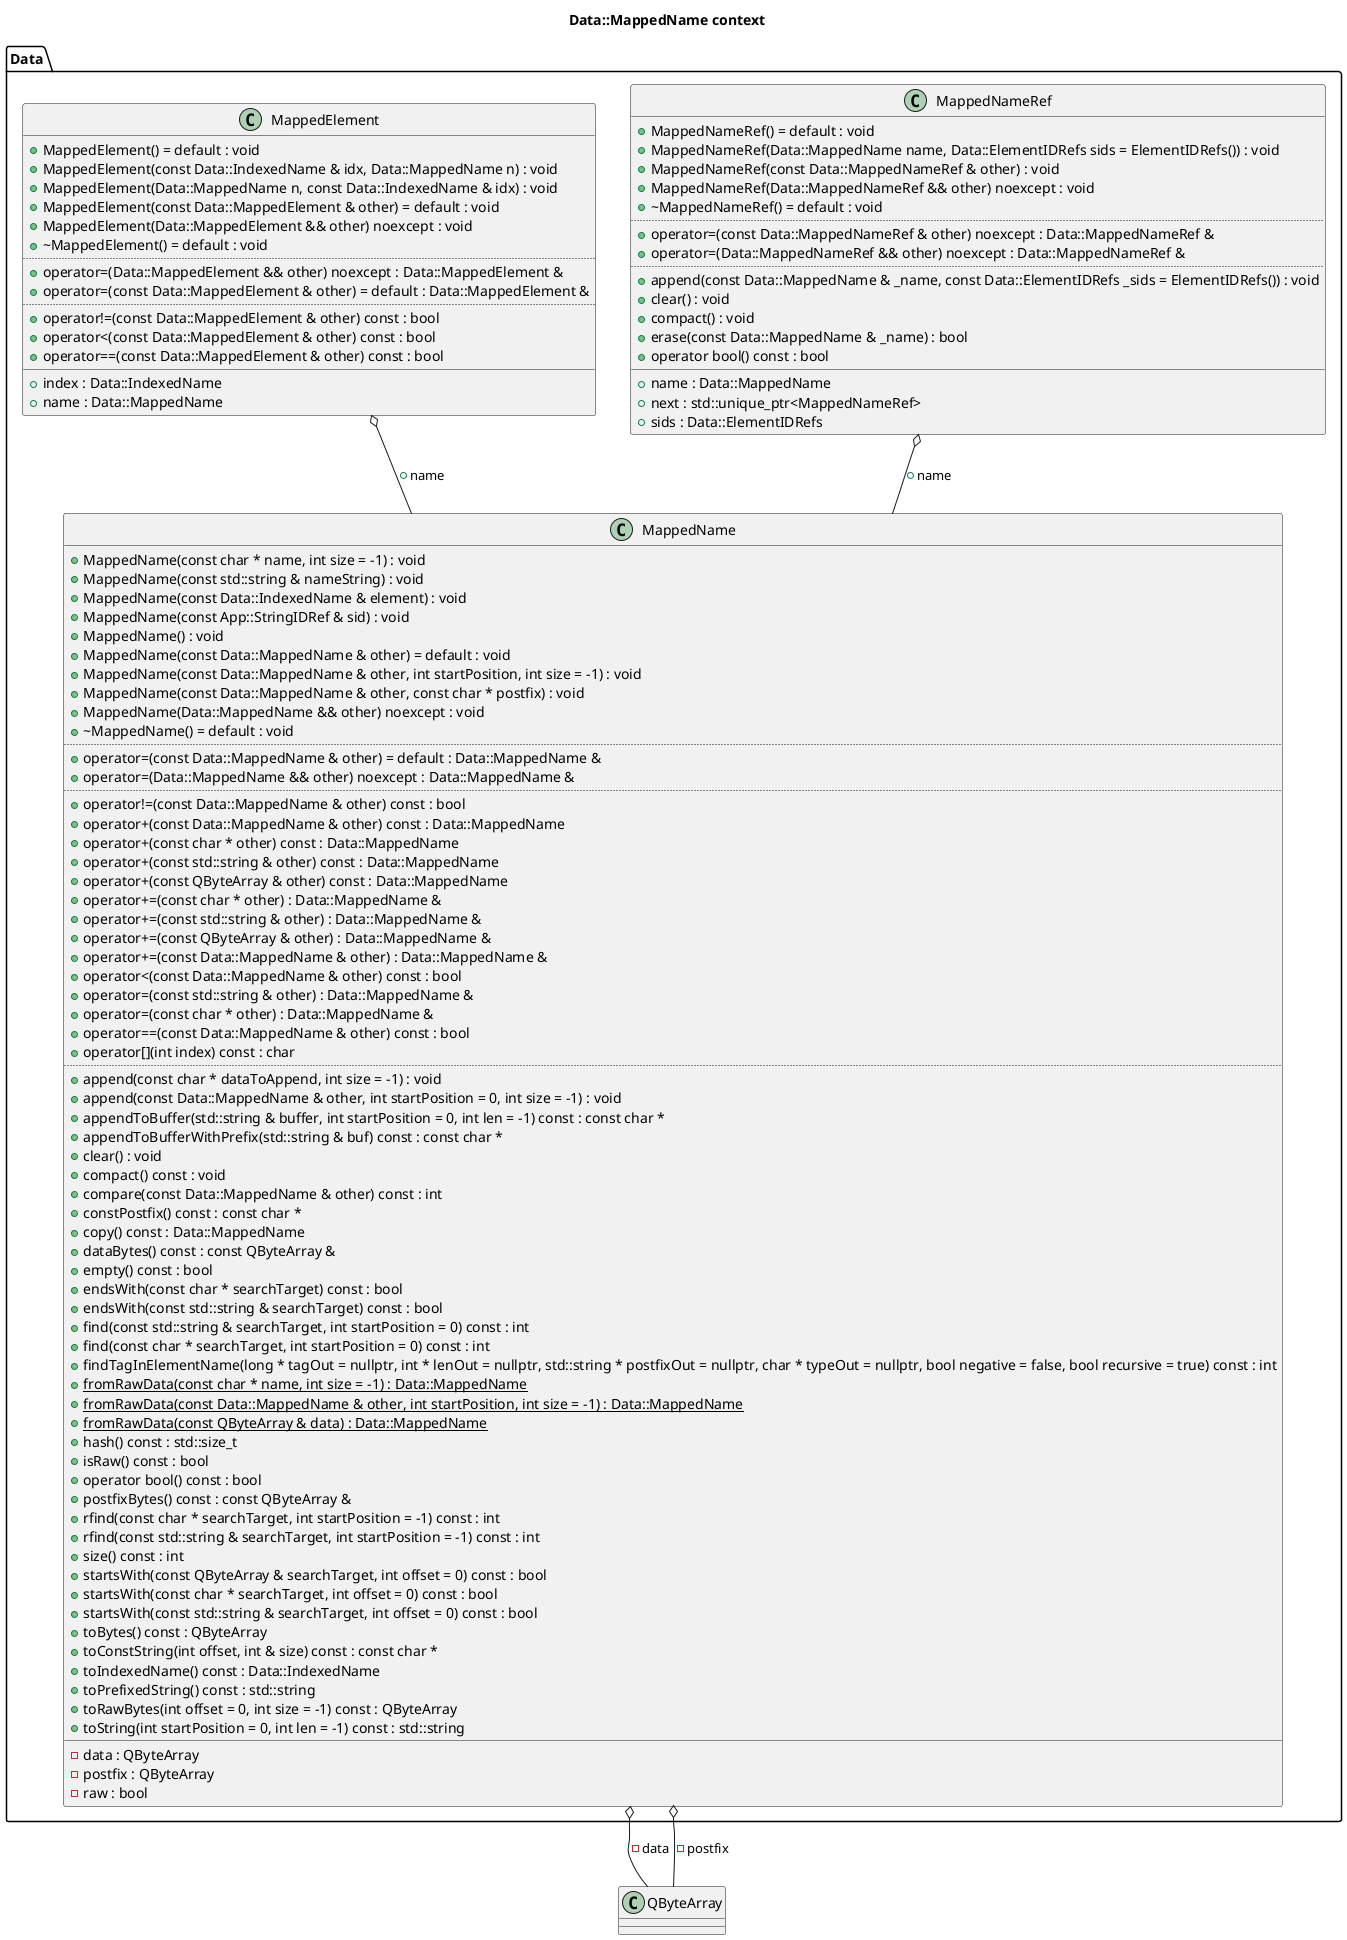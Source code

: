 @startuml
title Data::MappedName context
package [Data] as C_0000993002797833335293 {
class "MappedName" as C_0000905428477291737110
class C_0000905428477291737110 [[https://github.com/FreeCAD/FreeCAD/blob/f6708547a9bb3f71a4aaade12109f511a72c207c/src/App/MappedName.h#L53{MappedName}]] {
+MappedName(const char * name, int size = -1) : void [[[https://github.com/FreeCAD/FreeCAD/blob/f6708547a9bb3f71a4aaade12109f511a72c207c/src/App/MappedName.h#L62{MappedName}]]]
+MappedName(const std::string & nameString) : void [[[https://github.com/FreeCAD/FreeCAD/blob/f6708547a9bb3f71a4aaade12109f511a72c207c/src/App/MappedName.h#L79{MappedName}]]]
+MappedName(const Data::IndexedName & element) : void [[[https://github.com/FreeCAD/FreeCAD/blob/f6708547a9bb3f71a4aaade12109f511a72c207c/src/App/MappedName.h#L94{MappedName}]]]
+MappedName(const App::StringIDRef & sid) : void [[[https://github.com/FreeCAD/FreeCAD/blob/f6708547a9bb3f71a4aaade12109f511a72c207c/src/App/MappedName.h#L105{MappedName}]]]
+MappedName() : void [[[https://github.com/FreeCAD/FreeCAD/blob/f6708547a9bb3f71a4aaade12109f511a72c207c/src/App/MappedName.h#L111{MappedName}]]]
+MappedName(const Data::MappedName & other) = default : void [[[https://github.com/FreeCAD/FreeCAD/blob/f6708547a9bb3f71a4aaade12109f511a72c207c/src/App/MappedName.h#L115{MappedName}]]]
+MappedName(const Data::MappedName & other, int startPosition, int size = -1) : void [[[https://github.com/FreeCAD/FreeCAD/blob/f6708547a9bb3f71a4aaade12109f511a72c207c/src/App/MappedName.h#L123{MappedName}]]]
+MappedName(const Data::MappedName & other, const char * postfix) : void [[[https://github.com/FreeCAD/FreeCAD/blob/f6708547a9bb3f71a4aaade12109f511a72c207c/src/App/MappedName.h#L133{MappedName}]]]
+MappedName(Data::MappedName && other) noexcept : void [[[https://github.com/FreeCAD/FreeCAD/blob/f6708547a9bb3f71a4aaade12109f511a72c207c/src/App/MappedName.h#L140{MappedName}]]]
+~MappedName() = default : void [[[https://github.com/FreeCAD/FreeCAD/blob/f6708547a9bb3f71a4aaade12109f511a72c207c/src/App/MappedName.h#L146{~MappedName}]]]
..
+operator=(const Data::MappedName & other) = default : Data::MappedName & [[[https://github.com/FreeCAD/FreeCAD/blob/f6708547a9bb3f71a4aaade12109f511a72c207c/src/App/MappedName.h#L222{operator=}]]]
+operator=(Data::MappedName && other) noexcept : Data::MappedName & [[[https://github.com/FreeCAD/FreeCAD/blob/f6708547a9bb3f71a4aaade12109f511a72c207c/src/App/MappedName.h#L240{operator=}]]]
..
+operator!=(const Data::MappedName & other) const : bool [[[https://github.com/FreeCAD/FreeCAD/blob/f6708547a9bb3f71a4aaade12109f511a72c207c/src/App/MappedName.h#L289{operator!=}]]]
+operator+(const Data::MappedName & other) const : Data::MappedName [[[https://github.com/FreeCAD/FreeCAD/blob/f6708547a9bb3f71a4aaade12109f511a72c207c/src/App/MappedName.h#L296{operator+}]]]
+operator+(const char * other) const : Data::MappedName [[[https://github.com/FreeCAD/FreeCAD/blob/f6708547a9bb3f71a4aaade12109f511a72c207c/src/App/MappedName.h#L305{operator+}]]]
+operator+(const std::string & other) const : Data::MappedName [[[https://github.com/FreeCAD/FreeCAD/blob/f6708547a9bb3f71a4aaade12109f511a72c207c/src/App/MappedName.h#L314{operator+}]]]
+operator+(const QByteArray & other) const : Data::MappedName [[[https://github.com/FreeCAD/FreeCAD/blob/f6708547a9bb3f71a4aaade12109f511a72c207c/src/App/MappedName.h#L323{operator+}]]]
+operator+=(const char * other) : Data::MappedName & [[[https://github.com/FreeCAD/FreeCAD/blob/f6708547a9bb3f71a4aaade12109f511a72c207c/src/App/MappedName.h#L332{operator+=}]]]
+operator+=(const std::string & other) : Data::MappedName & [[[https://github.com/FreeCAD/FreeCAD/blob/f6708547a9bb3f71a4aaade12109f511a72c207c/src/App/MappedName.h#L341{operator+=}]]]
+operator+=(const QByteArray & other) : Data::MappedName & [[[https://github.com/FreeCAD/FreeCAD/blob/f6708547a9bb3f71a4aaade12109f511a72c207c/src/App/MappedName.h#L353{operator+=}]]]
+operator+=(const Data::MappedName & other) : Data::MappedName & [[[https://github.com/FreeCAD/FreeCAD/blob/f6708547a9bb3f71a4aaade12109f511a72c207c/src/App/MappedName.h#L362{operator+=}]]]
+operator<(const Data::MappedName & other) const : bool [[[https://github.com/FreeCAD/FreeCAD/blob/f6708547a9bb3f71a4aaade12109f511a72c207c/src/App/MappedName.h#L669{operator<}]]]
+operator=(const std::string & other) : Data::MappedName & [[[https://github.com/FreeCAD/FreeCAD/blob/f6708547a9bb3f71a4aaade12109f511a72c207c/src/App/MappedName.h#L225{operator=}]]]
+operator=(const char * other) : Data::MappedName & [[[https://github.com/FreeCAD/FreeCAD/blob/f6708547a9bb3f71a4aaade12109f511a72c207c/src/App/MappedName.h#L232{operator=}]]]
+operator==(const Data::MappedName & other) const : bool [[[https://github.com/FreeCAD/FreeCAD/blob/f6708547a9bb3f71a4aaade12109f511a72c207c/src/App/MappedName.h#L259{operator==}]]]
+operator[](int index) const : char [[[https://github.com/FreeCAD/FreeCAD/blob/f6708547a9bb3f71a4aaade12109f511a72c207c/src/App/MappedName.h#L676{operator[]}]]]
..
+append(const char * dataToAppend, int size = -1) : void [[[https://github.com/FreeCAD/FreeCAD/blob/f6708547a9bb3f71a4aaade12109f511a72c207c/src/App/MappedName.h#L373{append}]]]
+append(const Data::MappedName & other, int startPosition = 0, int size = -1) : void [[[https://github.com/FreeCAD/FreeCAD/blob/f6708547a9bb3f71a4aaade12109f511a72c207c/src/App/MappedName.h#L402{append}]]]
+appendToBuffer(std::string & buffer, int startPosition = 0, int len = -1) const : const char * [[[https://github.com/FreeCAD/FreeCAD/blob/f6708547a9bb3f71a4aaade12109f511a72c207c/src/App/MappedName.h#L488{appendToBuffer}]]]
+appendToBufferWithPrefix(std::string & buf) const : const char * [[[https://github.com/FreeCAD/FreeCAD/blob/f6708547a9bb3f71a4aaade12109f511a72c207c/src/App/MappedName.h#L632{appendToBufferWithPrefix}]]]
+clear() : void [[[https://github.com/FreeCAD/FreeCAD/blob/f6708547a9bb3f71a4aaade12109f511a72c207c/src/App/MappedName.h#L737{clear}]]]
+compact() const : void [[[https://github.com/FreeCAD/FreeCAD/blob/f6708547a9bb3f71a4aaade12109f511a72c207c/src/App/MappedName.h#L727{compact}]]]
+compare(const Data::MappedName & other) const : int [[[https://github.com/FreeCAD/FreeCAD/blob/f6708547a9bb3f71a4aaade12109f511a72c207c/src/App/MappedName.h#L645{compare}]]]
+constPostfix() const : const char * [[[https://github.com/FreeCAD/FreeCAD/blob/f6708547a9bb3f71a4aaade12109f511a72c207c/src/App/MappedName.h#L581{constPostfix}]]]
+copy() const : Data::MappedName [[[https://github.com/FreeCAD/FreeCAD/blob/f6708547a9bb3f71a4aaade12109f511a72c207c/src/App/MappedName.h#L715{copy}]]]
+dataBytes() const : const QByteArray & [[[https://github.com/FreeCAD/FreeCAD/blob/f6708547a9bb3f71a4aaade12109f511a72c207c/src/App/MappedName.h#L569{dataBytes}]]]
+empty() const : bool [[[https://github.com/FreeCAD/FreeCAD/blob/f6708547a9bb3f71a4aaade12109f511a72c207c/src/App/MappedName.h#L699{empty}]]]
+endsWith(const char * searchTarget) const : bool [[[https://github.com/FreeCAD/FreeCAD/blob/f6708547a9bb3f71a4aaade12109f511a72c207c/src/App/MappedName.h#L828{endsWith}]]]
+endsWith(const std::string & searchTarget) const : bool [[[https://github.com/FreeCAD/FreeCAD/blob/f6708547a9bb3f71a4aaade12109f511a72c207c/src/App/MappedName.h#L842{endsWith}]]]
+find(const std::string & searchTarget, int startPosition = 0) const : int [[[https://github.com/FreeCAD/FreeCAD/blob/f6708547a9bb3f71a4aaade12109f511a72c207c/src/App/MappedName.h#L781{find}]]]
+find(const char * searchTarget, int startPosition = 0) const : int [[[https://github.com/FreeCAD/FreeCAD/blob/f6708547a9bb3f71a4aaade12109f511a72c207c/src/App/MappedName.h#L750{find}]]]
+findTagInElementName(long * tagOut = nullptr, int * lenOut = nullptr, std::string * postfixOut = nullptr, char * typeOut = nullptr, bool negative = false, bool recursive = true) const : int [[[https://github.com/FreeCAD/FreeCAD/blob/f6708547a9bb3f71a4aaade12109f511a72c207c/src/App/MappedName.h#L912{findTagInElementName}]]]
{static} +fromRawData(const char * name, int size = -1) : Data::MappedName [[[https://github.com/FreeCAD/FreeCAD/blob/f6708547a9bb3f71a4aaade12109f511a72c207c/src/App/MappedName.h#L154{fromRawData}]]]
{static} +fromRawData(const Data::MappedName & other, int startPosition, int size = -1) : Data::MappedName [[[https://github.com/FreeCAD/FreeCAD/blob/f6708547a9bb3f71a4aaade12109f511a72c207c/src/App/MappedName.h#L184{fromRawData}]]]
{static} +fromRawData(const QByteArray & data) : Data::MappedName [[[https://github.com/FreeCAD/FreeCAD/blob/f6708547a9bb3f71a4aaade12109f511a72c207c/src/App/MappedName.h#L169{fromRawData}]]]
+hash() const : std::size_t [[[https://github.com/FreeCAD/FreeCAD/blob/f6708547a9bb3f71a4aaade12109f511a72c207c/src/App/MappedName.h#L917{hash}]]]
+isRaw() const : bool [[[https://github.com/FreeCAD/FreeCAD/blob/f6708547a9bb3f71a4aaade12109f511a72c207c/src/App/MappedName.h#L707{isRaw}]]]
+operator bool() const : bool [[[https://github.com/FreeCAD/FreeCAD/blob/f6708547a9bb3f71a4aaade12109f511a72c207c/src/App/MappedName.h#L731{operator bool}]]]
+postfixBytes() const : const QByteArray & [[[https://github.com/FreeCAD/FreeCAD/blob/f6708547a9bb3f71a4aaade12109f511a72c207c/src/App/MappedName.h#L575{postfixBytes}]]]
+rfind(const char * searchTarget, int startPosition = -1) const : int [[[https://github.com/FreeCAD/FreeCAD/blob/f6708547a9bb3f71a4aaade12109f511a72c207c/src/App/MappedName.h#L794{rfind}]]]
+rfind(const std::string & searchTarget, int startPosition = -1) const : int [[[https://github.com/FreeCAD/FreeCAD/blob/f6708547a9bb3f71a4aaade12109f511a72c207c/src/App/MappedName.h#L820{rfind}]]]
+size() const : int [[[https://github.com/FreeCAD/FreeCAD/blob/f6708547a9bb3f71a4aaade12109f511a72c207c/src/App/MappedName.h#L692{size}]]]
+startsWith(const QByteArray & searchTarget, int offset = 0) const : bool [[[https://github.com/FreeCAD/FreeCAD/blob/f6708547a9bb3f71a4aaade12109f511a72c207c/src/App/MappedName.h#L854{startsWith}]]]
+startsWith(const char * searchTarget, int offset = 0) const : bool [[[https://github.com/FreeCAD/FreeCAD/blob/f6708547a9bb3f71a4aaade12109f511a72c207c/src/App/MappedName.h#L876{startsWith}]]]
+startsWith(const std::string & searchTarget, int offset = 0) const : bool [[[https://github.com/FreeCAD/FreeCAD/blob/f6708547a9bb3f71a4aaade12109f511a72c207c/src/App/MappedName.h#L892{startsWith}]]]
+toBytes() const : QByteArray [[[https://github.com/FreeCAD/FreeCAD/blob/f6708547a9bb3f71a4aaade12109f511a72c207c/src/App/MappedName.h#L592{toBytes}]]]
+toConstString(int offset, int & size) const : const char * [[[https://github.com/FreeCAD/FreeCAD/blob/f6708547a9bb3f71a4aaade12109f511a72c207c/src/App/MappedName.h#L516{toConstString}]]]
+toIndexedName() const : Data::IndexedName [[[https://github.com/FreeCAD/FreeCAD/blob/f6708547a9bb3f71a4aaade12109f511a72c207c/src/App/MappedName.h#L610{toIndexedName}]]]
+toPrefixedString() const : std::string [[[https://github.com/FreeCAD/FreeCAD/blob/f6708547a9bb3f71a4aaade12109f511a72c207c/src/App/MappedName.h#L620{toPrefixedString}]]]
+toRawBytes(int offset = 0, int size = -1) const : QByteArray [[[https://github.com/FreeCAD/FreeCAD/blob/f6708547a9bb3f71a4aaade12109f511a72c207c/src/App/MappedName.h#L544{toRawBytes}]]]
+toString(int startPosition = 0, int len = -1) const : std::string [[[https://github.com/FreeCAD/FreeCAD/blob/f6708547a9bb3f71a4aaade12109f511a72c207c/src/App/MappedName.h#L471{toString}]]]
__
-data : QByteArray [[[https://github.com/FreeCAD/FreeCAD/blob/f6708547a9bb3f71a4aaade12109f511a72c207c/src/App/MappedName.h#L923{data}]]]
-postfix : QByteArray [[[https://github.com/FreeCAD/FreeCAD/blob/f6708547a9bb3f71a4aaade12109f511a72c207c/src/App/MappedName.h#L924{postfix}]]]
-raw : bool [[[https://github.com/FreeCAD/FreeCAD/blob/f6708547a9bb3f71a4aaade12109f511a72c207c/src/App/MappedName.h#L925{raw}]]]
}
class "MappedNameRef" as C_0001558274074616384461
class C_0001558274074616384461 [[https://github.com/FreeCAD/FreeCAD/blob/f6708547a9bb3f71a4aaade12109f511a72c207c/src/App/MappedName.h#L931{MappedNameRef}]] {
+MappedNameRef() = default : void [[[https://github.com/FreeCAD/FreeCAD/blob/f6708547a9bb3f71a4aaade12109f511a72c207c/src/App/MappedName.h#L937{MappedNameRef}]]]
+MappedNameRef(Data::MappedName name, Data::ElementIDRefs sids = ElementIDRefs()) : void [[[https://github.com/FreeCAD/FreeCAD/blob/f6708547a9bb3f71a4aaade12109f511a72c207c/src/App/MappedName.h#L941{MappedNameRef}]]]
+MappedNameRef(const Data::MappedNameRef & other) : void [[[https://github.com/FreeCAD/FreeCAD/blob/f6708547a9bb3f71a4aaade12109f511a72c207c/src/App/MappedName.h#L948{MappedNameRef}]]]
+MappedNameRef(Data::MappedNameRef && other) noexcept : void [[[https://github.com/FreeCAD/FreeCAD/blob/f6708547a9bb3f71a4aaade12109f511a72c207c/src/App/MappedName.h#L953{MappedNameRef}]]]
+~MappedNameRef() = default : void [[[https://github.com/FreeCAD/FreeCAD/blob/f6708547a9bb3f71a4aaade12109f511a72c207c/src/App/MappedName.h#L939{~MappedNameRef}]]]
..
+operator=(const Data::MappedNameRef & other) noexcept : Data::MappedNameRef & [[[https://github.com/FreeCAD/FreeCAD/blob/f6708547a9bb3f71a4aaade12109f511a72c207c/src/App/MappedName.h#L959{operator=}]]]
+operator=(Data::MappedNameRef && other) noexcept : Data::MappedNameRef & [[[https://github.com/FreeCAD/FreeCAD/blob/f6708547a9bb3f71a4aaade12109f511a72c207c/src/App/MappedName.h#L966{operator=}]]]
..
+append(const Data::MappedName & _name, const Data::ElementIDRefs _sids = ElementIDRefs()) : void [[[https://github.com/FreeCAD/FreeCAD/blob/f6708547a9bb3f71a4aaade12109f511a72c207c/src/App/MappedName.h#L979{append}]]]
+clear() : void [[[https://github.com/FreeCAD/FreeCAD/blob/f6708547a9bb3f71a4aaade12109f511a72c207c/src/App/MappedName.h#L1034{clear}]]]
+compact() : void [[[https://github.com/FreeCAD/FreeCAD/blob/f6708547a9bb3f71a4aaade12109f511a72c207c/src/App/MappedName.h#L1000{compact}]]]
+erase(const Data::MappedName & _name) : bool [[[https://github.com/FreeCAD/FreeCAD/blob/f6708547a9bb3f71a4aaade12109f511a72c207c/src/App/MappedName.h#L1008{erase}]]]
+operator bool() const : bool [[[https://github.com/FreeCAD/FreeCAD/blob/f6708547a9bb3f71a4aaade12109f511a72c207c/src/App/MappedName.h#L974{operator bool}]]]
__
+name : Data::MappedName [[[https://github.com/FreeCAD/FreeCAD/blob/f6708547a9bb3f71a4aaade12109f511a72c207c/src/App/MappedName.h#L933{name}]]]
+next : std::unique_ptr<MappedNameRef> [[[https://github.com/FreeCAD/FreeCAD/blob/f6708547a9bb3f71a4aaade12109f511a72c207c/src/App/MappedName.h#L935{next}]]]
+sids : Data::ElementIDRefs [[[https://github.com/FreeCAD/FreeCAD/blob/f6708547a9bb3f71a4aaade12109f511a72c207c/src/App/MappedName.h#L934{sids}]]]
}
class "MappedElement" as C_0000738412529544393656
class C_0000738412529544393656 [[https://github.com/FreeCAD/FreeCAD/blob/f6708547a9bb3f71a4aaade12109f511a72c207c/src/App/MappedElement.h#L40{MappedElement}]] {
+MappedElement() = default : void [[[https://github.com/FreeCAD/FreeCAD/blob/f6708547a9bb3f71a4aaade12109f511a72c207c/src/App/MappedElement.h#L45{MappedElement}]]]
+MappedElement(const Data::IndexedName & idx, Data::MappedName n) : void [[[https://github.com/FreeCAD/FreeCAD/blob/f6708547a9bb3f71a4aaade12109f511a72c207c/src/App/MappedElement.h#L47{MappedElement}]]]
+MappedElement(Data::MappedName n, const Data::IndexedName & idx) : void [[[https://github.com/FreeCAD/FreeCAD/blob/f6708547a9bb3f71a4aaade12109f511a72c207c/src/App/MappedElement.h#L52{MappedElement}]]]
+MappedElement(const Data::MappedElement & other) = default : void [[[https://github.com/FreeCAD/FreeCAD/blob/f6708547a9bb3f71a4aaade12109f511a72c207c/src/App/MappedElement.h#L59{MappedElement}]]]
+MappedElement(Data::MappedElement && other) noexcept : void [[[https://github.com/FreeCAD/FreeCAD/blob/f6708547a9bb3f71a4aaade12109f511a72c207c/src/App/MappedElement.h#L61{MappedElement}]]]
+~MappedElement() = default : void [[[https://github.com/FreeCAD/FreeCAD/blob/f6708547a9bb3f71a4aaade12109f511a72c207c/src/App/MappedElement.h#L57{~MappedElement}]]]
..
+operator=(Data::MappedElement && other) noexcept : Data::MappedElement & [[[https://github.com/FreeCAD/FreeCAD/blob/f6708547a9bb3f71a4aaade12109f511a72c207c/src/App/MappedElement.h#L66{operator=}]]]
+operator=(const Data::MappedElement & other) = default : Data::MappedElement & [[[https://github.com/FreeCAD/FreeCAD/blob/f6708547a9bb3f71a4aaade12109f511a72c207c/src/App/MappedElement.h#L73{operator=}]]]
..
+operator!=(const Data::MappedElement & other) const : bool [[[https://github.com/FreeCAD/FreeCAD/blob/f6708547a9bb3f71a4aaade12109f511a72c207c/src/App/MappedElement.h#L80{operator!=}]]]
+operator<(const Data::MappedElement & other) const : bool [[[https://github.com/FreeCAD/FreeCAD/blob/f6708547a9bb3f71a4aaade12109f511a72c207c/src/App/MappedElement.h#L88{operator<}]]]
+operator==(const Data::MappedElement & other) const : bool [[[https://github.com/FreeCAD/FreeCAD/blob/f6708547a9bb3f71a4aaade12109f511a72c207c/src/App/MappedElement.h#L75{operator==}]]]
__
+index : Data::IndexedName [[[https://github.com/FreeCAD/FreeCAD/blob/f6708547a9bb3f71a4aaade12109f511a72c207c/src/App/MappedElement.h#L42{index}]]]
+name : Data::MappedName [[[https://github.com/FreeCAD/FreeCAD/blob/f6708547a9bb3f71a4aaade12109f511a72c207c/src/App/MappedElement.h#L43{name}]]]
}
}
class "QByteArray" as C_0000030672651158506550
class C_0000030672651158506550 [[https://github.com/FreeCAD/FreeCAD/blob/f6708547a9bb3f71a4aaade12109f511a72c207c/src/Base/Stream.h#L38{QByteArray}]] {
__
}
C_0000905428477291737110 o-- C_0000030672651158506550 : -data
C_0000905428477291737110 o-- C_0000030672651158506550 : -postfix
C_0001558274074616384461 o-- C_0000905428477291737110 : +name
C_0000738412529544393656 o-- C_0000905428477291737110 : +name

'Generated with clang-uml, version 0.4.0-14-g26abb71
'LLVM version Ubuntu clang version 15.0.7
@enduml
